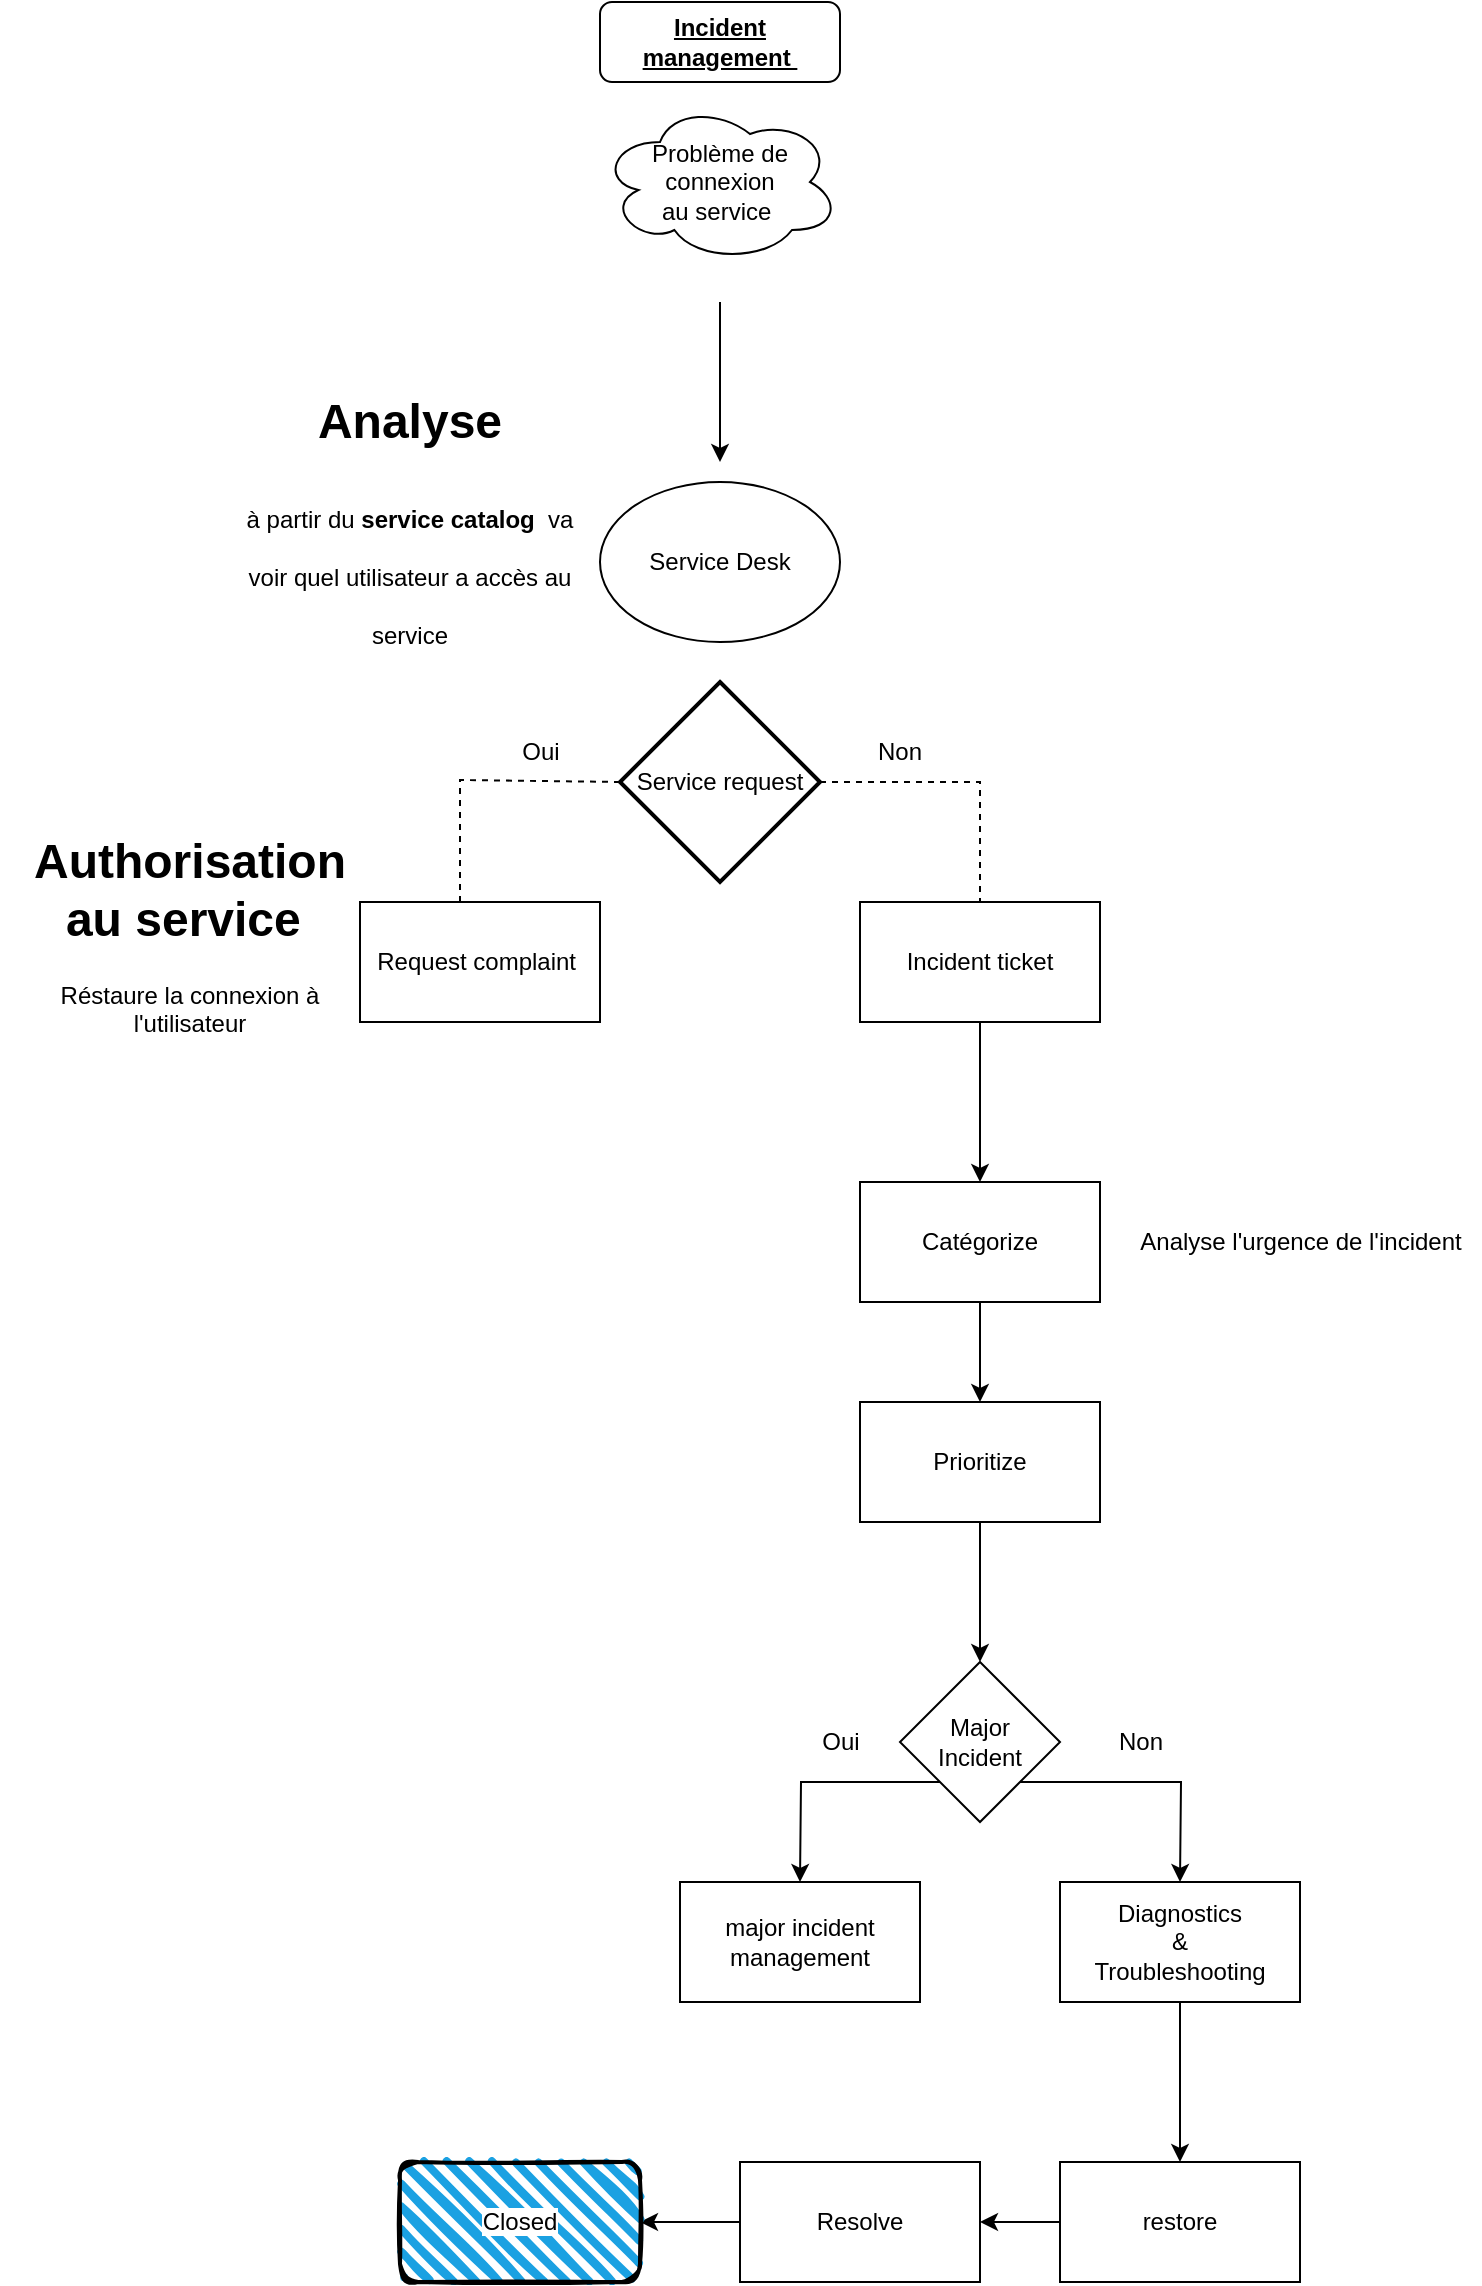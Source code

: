 <mxfile version="20.8.13" type="github">
  <diagram id="C5RBs43oDa-KdzZeNtuy" name="Page-1">
    <mxGraphModel dx="1562" dy="837" grid="1" gridSize="10" guides="1" tooltips="1" connect="1" arrows="1" fold="1" page="1" pageScale="1" pageWidth="827" pageHeight="1169" math="0" shadow="0">
      <root>
        <mxCell id="WIyWlLk6GJQsqaUBKTNV-0" />
        <mxCell id="WIyWlLk6GJQsqaUBKTNV-1" parent="WIyWlLk6GJQsqaUBKTNV-0" />
        <mxCell id="WIyWlLk6GJQsqaUBKTNV-3" value="&lt;b&gt;&lt;u&gt;Incident management&amp;nbsp;&lt;/u&gt;&lt;/b&gt;" style="rounded=1;whiteSpace=wrap;html=1;fontSize=12;glass=0;strokeWidth=1;shadow=0;" parent="WIyWlLk6GJQsqaUBKTNV-1" vertex="1">
          <mxGeometry x="340" y="10" width="120" height="40" as="geometry" />
        </mxCell>
        <mxCell id="oT63mufHaQQu99G_dqiB-0" value="Problème de connexion&lt;br&gt;au service&amp;nbsp;" style="ellipse;shape=cloud;whiteSpace=wrap;html=1;" vertex="1" parent="WIyWlLk6GJQsqaUBKTNV-1">
          <mxGeometry x="340" y="60" width="120" height="80" as="geometry" />
        </mxCell>
        <mxCell id="oT63mufHaQQu99G_dqiB-1" value="" style="endArrow=classic;html=1;rounded=0;" edge="1" parent="WIyWlLk6GJQsqaUBKTNV-1">
          <mxGeometry width="50" height="50" relative="1" as="geometry">
            <mxPoint x="400" y="160" as="sourcePoint" />
            <mxPoint x="400" y="240" as="targetPoint" />
          </mxGeometry>
        </mxCell>
        <mxCell id="oT63mufHaQQu99G_dqiB-2" value="Service Desk" style="ellipse;whiteSpace=wrap;html=1;" vertex="1" parent="WIyWlLk6GJQsqaUBKTNV-1">
          <mxGeometry x="340" y="250" width="120" height="80" as="geometry" />
        </mxCell>
        <mxCell id="oT63mufHaQQu99G_dqiB-4" value="&lt;h1&gt;&lt;span style=&quot;background-color: initial;&quot;&gt;Analyse&lt;/span&gt;&lt;/h1&gt;&lt;h1&gt;&lt;span style=&quot;background-color: initial; font-size: 12px; font-weight: normal;&quot;&gt;à partir du &lt;/span&gt;&lt;span style=&quot;background-color: initial; font-size: 12px;&quot;&gt;service catalog&lt;/span&gt;&lt;span style=&quot;background-color: initial; font-size: 12px; font-weight: normal;&quot;&gt;&amp;nbsp; va voir quel utilisateur a accès au service&lt;/span&gt;&lt;br&gt;&lt;/h1&gt;" style="text;html=1;strokeColor=none;fillColor=none;spacing=5;spacingTop=-20;whiteSpace=wrap;overflow=hidden;rounded=0;align=center;" vertex="1" parent="WIyWlLk6GJQsqaUBKTNV-1">
          <mxGeometry x="150" y="200" width="190" height="140" as="geometry" />
        </mxCell>
        <mxCell id="oT63mufHaQQu99G_dqiB-5" value="Service request" style="strokeWidth=2;html=1;shape=mxgraph.flowchart.decision;whiteSpace=wrap;" vertex="1" parent="WIyWlLk6GJQsqaUBKTNV-1">
          <mxGeometry x="350" y="350" width="100" height="100" as="geometry" />
        </mxCell>
        <mxCell id="oT63mufHaQQu99G_dqiB-7" value="" style="endArrow=none;dashed=1;html=1;rounded=0;entryX=0;entryY=0.5;entryDx=0;entryDy=0;entryPerimeter=0;" edge="1" parent="WIyWlLk6GJQsqaUBKTNV-1" target="oT63mufHaQQu99G_dqiB-5">
          <mxGeometry width="50" height="50" relative="1" as="geometry">
            <mxPoint x="270" y="460" as="sourcePoint" />
            <mxPoint x="300" y="399" as="targetPoint" />
            <Array as="points">
              <mxPoint x="270" y="399" />
            </Array>
          </mxGeometry>
        </mxCell>
        <mxCell id="oT63mufHaQQu99G_dqiB-10" value="" style="endArrow=none;dashed=1;html=1;rounded=0;exitX=1;exitY=0.5;exitDx=0;exitDy=0;exitPerimeter=0;" edge="1" parent="WIyWlLk6GJQsqaUBKTNV-1" source="oT63mufHaQQu99G_dqiB-5">
          <mxGeometry width="50" height="50" relative="1" as="geometry">
            <mxPoint x="480" y="399.5" as="sourcePoint" />
            <mxPoint x="530" y="460" as="targetPoint" />
            <Array as="points">
              <mxPoint x="530" y="400" />
            </Array>
          </mxGeometry>
        </mxCell>
        <mxCell id="oT63mufHaQQu99G_dqiB-11" value="Non" style="text;html=1;strokeColor=none;fillColor=none;align=center;verticalAlign=middle;whiteSpace=wrap;rounded=0;" vertex="1" parent="WIyWlLk6GJQsqaUBKTNV-1">
          <mxGeometry x="460" y="370" width="60" height="30" as="geometry" />
        </mxCell>
        <mxCell id="oT63mufHaQQu99G_dqiB-12" value="Oui" style="text;html=1;align=center;verticalAlign=middle;resizable=0;points=[];autosize=1;strokeColor=none;fillColor=none;" vertex="1" parent="WIyWlLk6GJQsqaUBKTNV-1">
          <mxGeometry x="290" y="370" width="40" height="30" as="geometry" />
        </mxCell>
        <mxCell id="oT63mufHaQQu99G_dqiB-19" value="" style="edgeStyle=orthogonalEdgeStyle;rounded=0;orthogonalLoop=1;jettySize=auto;html=1;" edge="1" parent="WIyWlLk6GJQsqaUBKTNV-1" source="oT63mufHaQQu99G_dqiB-13" target="oT63mufHaQQu99G_dqiB-18">
          <mxGeometry relative="1" as="geometry" />
        </mxCell>
        <mxCell id="oT63mufHaQQu99G_dqiB-13" value="Incident ticket" style="rounded=0;whiteSpace=wrap;html=1;" vertex="1" parent="WIyWlLk6GJQsqaUBKTNV-1">
          <mxGeometry x="470" y="460" width="120" height="60" as="geometry" />
        </mxCell>
        <mxCell id="oT63mufHaQQu99G_dqiB-14" value="Request complaint&amp;nbsp;" style="rounded=0;whiteSpace=wrap;html=1;" vertex="1" parent="WIyWlLk6GJQsqaUBKTNV-1">
          <mxGeometry x="220" y="460" width="120" height="60" as="geometry" />
        </mxCell>
        <mxCell id="oT63mufHaQQu99G_dqiB-17" value="&lt;h1&gt;Authorisation au service&amp;nbsp;&lt;/h1&gt;&lt;div&gt;Réstaure la connexion à l&#39;utilisateur&lt;/div&gt;" style="text;html=1;strokeColor=none;fillColor=none;spacing=5;spacingTop=-20;whiteSpace=wrap;overflow=hidden;rounded=0;align=center;" vertex="1" parent="WIyWlLk6GJQsqaUBKTNV-1">
          <mxGeometry x="40" y="420" width="190" height="120" as="geometry" />
        </mxCell>
        <mxCell id="oT63mufHaQQu99G_dqiB-22" value="" style="edgeStyle=orthogonalEdgeStyle;rounded=0;orthogonalLoop=1;jettySize=auto;html=1;" edge="1" parent="WIyWlLk6GJQsqaUBKTNV-1" source="oT63mufHaQQu99G_dqiB-18" target="oT63mufHaQQu99G_dqiB-21">
          <mxGeometry relative="1" as="geometry" />
        </mxCell>
        <mxCell id="oT63mufHaQQu99G_dqiB-18" value="Catégorize" style="whiteSpace=wrap;html=1;rounded=0;" vertex="1" parent="WIyWlLk6GJQsqaUBKTNV-1">
          <mxGeometry x="470" y="600" width="120" height="60" as="geometry" />
        </mxCell>
        <mxCell id="oT63mufHaQQu99G_dqiB-20" value="Analyse l&#39;urgence de l&#39;incident" style="text;html=1;align=center;verticalAlign=middle;resizable=0;points=[];autosize=1;strokeColor=none;fillColor=none;" vertex="1" parent="WIyWlLk6GJQsqaUBKTNV-1">
          <mxGeometry x="600" y="615" width="180" height="30" as="geometry" />
        </mxCell>
        <mxCell id="oT63mufHaQQu99G_dqiB-26" value="" style="edgeStyle=orthogonalEdgeStyle;rounded=0;orthogonalLoop=1;jettySize=auto;html=1;" edge="1" parent="WIyWlLk6GJQsqaUBKTNV-1" source="oT63mufHaQQu99G_dqiB-21" target="oT63mufHaQQu99G_dqiB-25">
          <mxGeometry relative="1" as="geometry" />
        </mxCell>
        <mxCell id="oT63mufHaQQu99G_dqiB-21" value="Prioritize" style="whiteSpace=wrap;html=1;rounded=0;" vertex="1" parent="WIyWlLk6GJQsqaUBKTNV-1">
          <mxGeometry x="470" y="710" width="120" height="60" as="geometry" />
        </mxCell>
        <mxCell id="oT63mufHaQQu99G_dqiB-28" style="edgeStyle=orthogonalEdgeStyle;rounded=0;orthogonalLoop=1;jettySize=auto;html=1;exitX=0;exitY=1;exitDx=0;exitDy=0;" edge="1" parent="WIyWlLk6GJQsqaUBKTNV-1" source="oT63mufHaQQu99G_dqiB-25">
          <mxGeometry relative="1" as="geometry">
            <mxPoint x="440" y="950" as="targetPoint" />
          </mxGeometry>
        </mxCell>
        <mxCell id="oT63mufHaQQu99G_dqiB-29" style="edgeStyle=orthogonalEdgeStyle;rounded=0;orthogonalLoop=1;jettySize=auto;html=1;exitX=1;exitY=1;exitDx=0;exitDy=0;" edge="1" parent="WIyWlLk6GJQsqaUBKTNV-1" source="oT63mufHaQQu99G_dqiB-25">
          <mxGeometry relative="1" as="geometry">
            <mxPoint x="630" y="950" as="targetPoint" />
          </mxGeometry>
        </mxCell>
        <mxCell id="oT63mufHaQQu99G_dqiB-25" value="Major &lt;br&gt;Incident" style="rhombus;whiteSpace=wrap;html=1;rounded=0;" vertex="1" parent="WIyWlLk6GJQsqaUBKTNV-1">
          <mxGeometry x="490" y="840" width="80" height="80" as="geometry" />
        </mxCell>
        <mxCell id="oT63mufHaQQu99G_dqiB-30" value="Oui" style="text;html=1;align=center;verticalAlign=middle;resizable=0;points=[];autosize=1;strokeColor=none;fillColor=none;" vertex="1" parent="WIyWlLk6GJQsqaUBKTNV-1">
          <mxGeometry x="440" y="865" width="40" height="30" as="geometry" />
        </mxCell>
        <mxCell id="oT63mufHaQQu99G_dqiB-31" value="Non" style="text;html=1;align=center;verticalAlign=middle;resizable=0;points=[];autosize=1;strokeColor=none;fillColor=none;" vertex="1" parent="WIyWlLk6GJQsqaUBKTNV-1">
          <mxGeometry x="585" y="865" width="50" height="30" as="geometry" />
        </mxCell>
        <mxCell id="oT63mufHaQQu99G_dqiB-32" value="major incident management" style="rounded=0;whiteSpace=wrap;html=1;" vertex="1" parent="WIyWlLk6GJQsqaUBKTNV-1">
          <mxGeometry x="380" y="950" width="120" height="60" as="geometry" />
        </mxCell>
        <mxCell id="oT63mufHaQQu99G_dqiB-35" value="" style="edgeStyle=orthogonalEdgeStyle;rounded=0;orthogonalLoop=1;jettySize=auto;html=1;" edge="1" parent="WIyWlLk6GJQsqaUBKTNV-1" source="oT63mufHaQQu99G_dqiB-33" target="oT63mufHaQQu99G_dqiB-34">
          <mxGeometry relative="1" as="geometry" />
        </mxCell>
        <mxCell id="oT63mufHaQQu99G_dqiB-33" value="Diagnostics&lt;br&gt;&amp;amp;&lt;br&gt;Troubleshooting" style="rounded=0;whiteSpace=wrap;html=1;" vertex="1" parent="WIyWlLk6GJQsqaUBKTNV-1">
          <mxGeometry x="570" y="950" width="120" height="60" as="geometry" />
        </mxCell>
        <mxCell id="oT63mufHaQQu99G_dqiB-38" value="" style="edgeStyle=orthogonalEdgeStyle;rounded=0;orthogonalLoop=1;jettySize=auto;html=1;fontColor=#000000;" edge="1" parent="WIyWlLk6GJQsqaUBKTNV-1" source="oT63mufHaQQu99G_dqiB-34" target="oT63mufHaQQu99G_dqiB-36">
          <mxGeometry relative="1" as="geometry" />
        </mxCell>
        <mxCell id="oT63mufHaQQu99G_dqiB-34" value="restore" style="rounded=0;whiteSpace=wrap;html=1;" vertex="1" parent="WIyWlLk6GJQsqaUBKTNV-1">
          <mxGeometry x="570" y="1090" width="120" height="60" as="geometry" />
        </mxCell>
        <mxCell id="oT63mufHaQQu99G_dqiB-39" value="" style="edgeStyle=orthogonalEdgeStyle;rounded=0;orthogonalLoop=1;jettySize=auto;html=1;fontColor=#000000;" edge="1" parent="WIyWlLk6GJQsqaUBKTNV-1" source="oT63mufHaQQu99G_dqiB-36" target="oT63mufHaQQu99G_dqiB-37">
          <mxGeometry relative="1" as="geometry" />
        </mxCell>
        <mxCell id="oT63mufHaQQu99G_dqiB-36" value="Resolve" style="whiteSpace=wrap;html=1;rounded=0;" vertex="1" parent="WIyWlLk6GJQsqaUBKTNV-1">
          <mxGeometry x="410" y="1090" width="120" height="60" as="geometry" />
        </mxCell>
        <mxCell id="oT63mufHaQQu99G_dqiB-37" value="&lt;span style=&quot;background-color: rgb(255, 255, 255);&quot;&gt;Closed&lt;/span&gt;" style="rounded=1;whiteSpace=wrap;html=1;strokeWidth=2;fillWeight=4;hachureGap=8;hachureAngle=45;fillColor=#1ba1e2;sketch=1;" vertex="1" parent="WIyWlLk6GJQsqaUBKTNV-1">
          <mxGeometry x="240" y="1090" width="120" height="60" as="geometry" />
        </mxCell>
      </root>
    </mxGraphModel>
  </diagram>
</mxfile>
